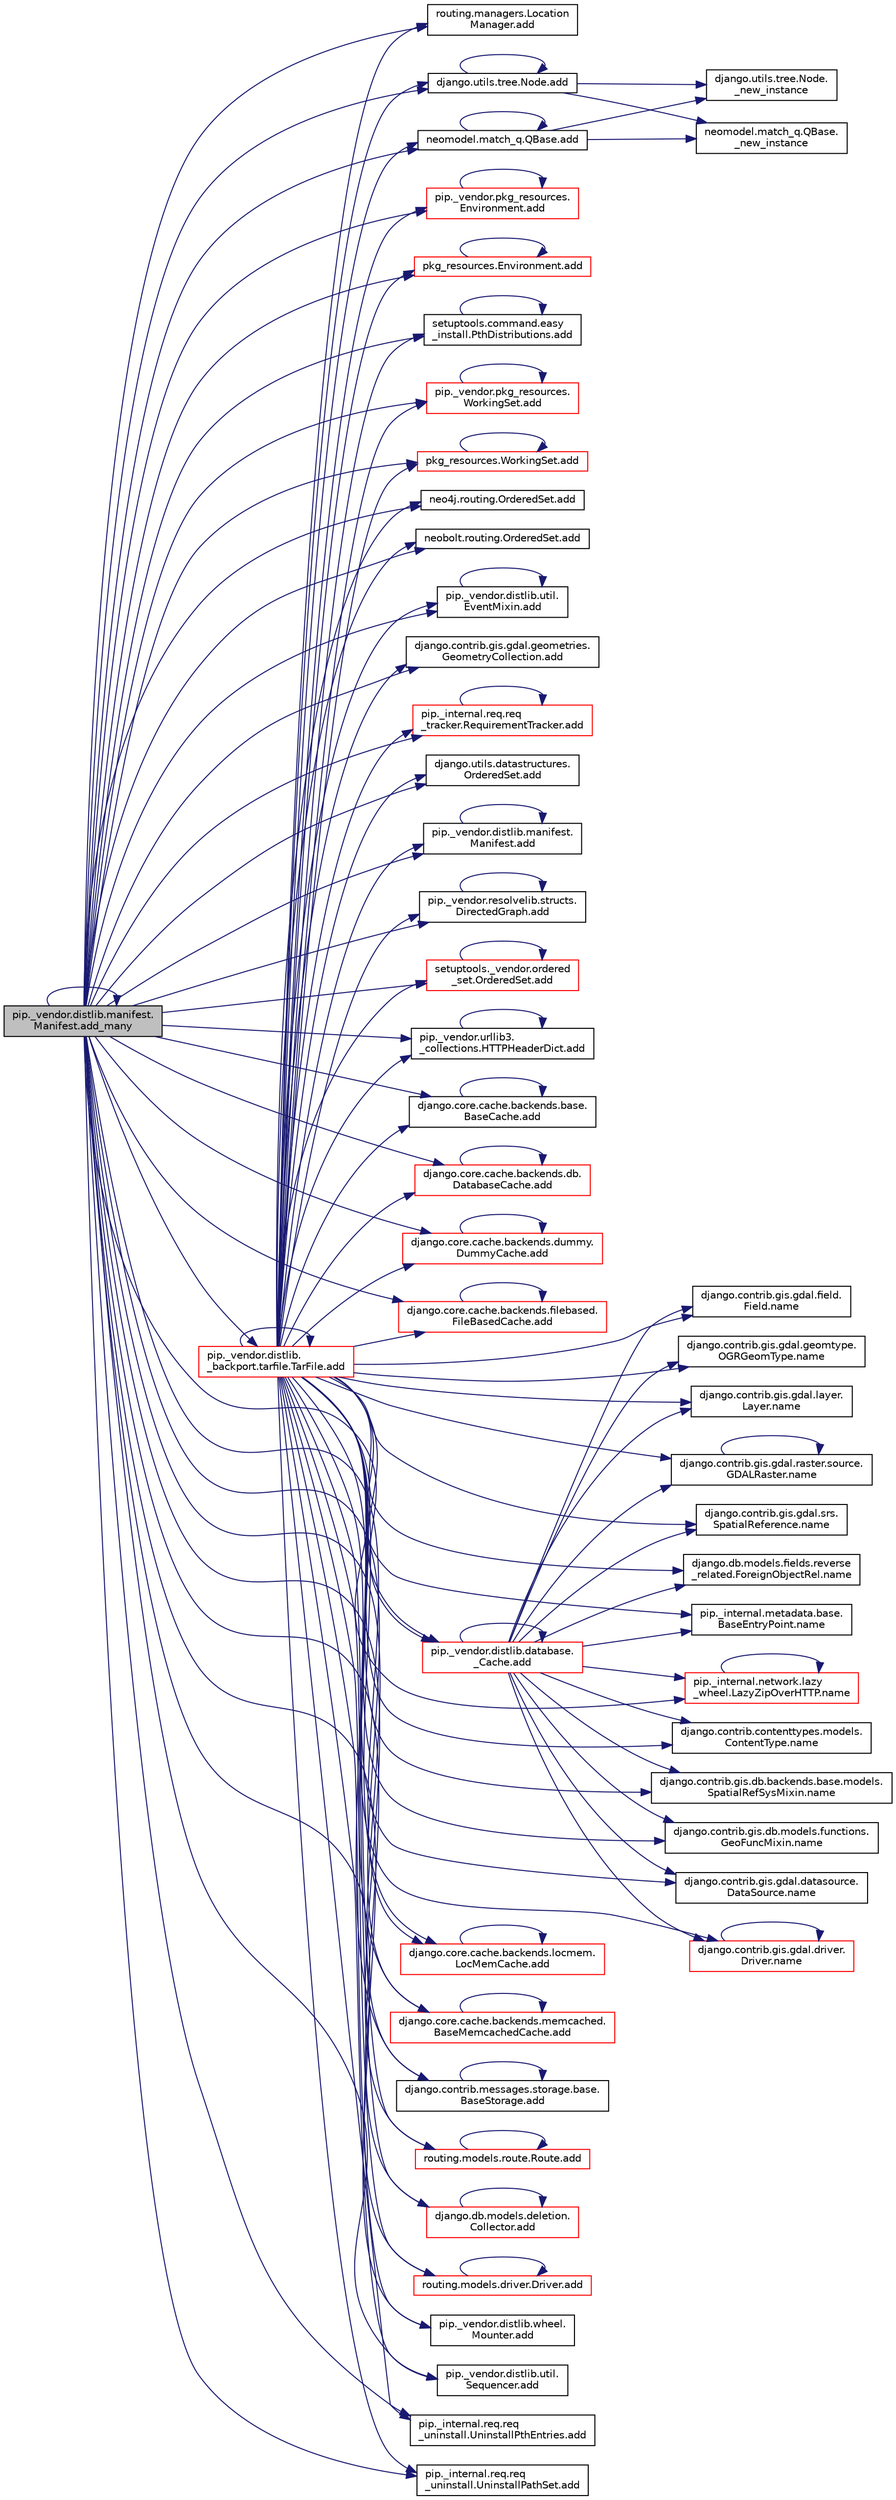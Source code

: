 digraph "pip._vendor.distlib.manifest.Manifest.add_many"
{
 // LATEX_PDF_SIZE
  edge [fontname="Helvetica",fontsize="10",labelfontname="Helvetica",labelfontsize="10"];
  node [fontname="Helvetica",fontsize="10",shape=record];
  rankdir="LR";
  Node1 [label="pip._vendor.distlib.manifest.\lManifest.add_many",height=0.2,width=0.4,color="black", fillcolor="grey75", style="filled", fontcolor="black",tooltip=" "];
  Node1 -> Node2 [color="midnightblue",fontsize="10",style="solid",fontname="Helvetica"];
  Node2 [label="routing.managers.Location\lManager.add",height=0.2,width=0.4,color="black", fillcolor="white", style="filled",URL="$d4/d05/classrouting_1_1managers_1_1_location_manager.html#a0e379ba61e042a6233a6a213622126f8",tooltip=" "];
  Node1 -> Node3 [color="midnightblue",fontsize="10",style="solid",fontname="Helvetica"];
  Node3 [label="django.utils.tree.Node.add",height=0.2,width=0.4,color="black", fillcolor="white", style="filled",URL="$d3/d76/classdjango_1_1utils_1_1tree_1_1_node.html#ae1010ad26ddf8dc21be829eacb2914c6",tooltip=" "];
  Node3 -> Node4 [color="midnightblue",fontsize="10",style="solid",fontname="Helvetica"];
  Node4 [label="django.utils.tree.Node.\l_new_instance",height=0.2,width=0.4,color="black", fillcolor="white", style="filled",URL="$d3/d76/classdjango_1_1utils_1_1tree_1_1_node.html#af9318002f1638abb9f8b261e31fcdd62",tooltip=" "];
  Node3 -> Node5 [color="midnightblue",fontsize="10",style="solid",fontname="Helvetica"];
  Node5 [label="neomodel.match_q.QBase.\l_new_instance",height=0.2,width=0.4,color="black", fillcolor="white", style="filled",URL="$de/dc8/classneomodel_1_1match__q_1_1_q_base.html#ae067de26e0883be1f6201b4c279631f6",tooltip=" "];
  Node3 -> Node3 [color="midnightblue",fontsize="10",style="solid",fontname="Helvetica"];
  Node1 -> Node6 [color="midnightblue",fontsize="10",style="solid",fontname="Helvetica"];
  Node6 [label="neomodel.match_q.QBase.add",height=0.2,width=0.4,color="black", fillcolor="white", style="filled",URL="$de/dc8/classneomodel_1_1match__q_1_1_q_base.html#ad73a352adfb8d3f824a02307054b89e6",tooltip=" "];
  Node6 -> Node4 [color="midnightblue",fontsize="10",style="solid",fontname="Helvetica"];
  Node6 -> Node5 [color="midnightblue",fontsize="10",style="solid",fontname="Helvetica"];
  Node6 -> Node6 [color="midnightblue",fontsize="10",style="solid",fontname="Helvetica"];
  Node1 -> Node7 [color="midnightblue",fontsize="10",style="solid",fontname="Helvetica"];
  Node7 [label="pip._vendor.distlib.database.\l_Cache.add",height=0.2,width=0.4,color="red", fillcolor="white", style="filled",URL="$d8/dcd/classpip_1_1__vendor_1_1distlib_1_1database_1_1___cache.html#a98296c2e1af8395fc035df3fdfc400fc",tooltip=" "];
  Node7 -> Node7 [color="midnightblue",fontsize="10",style="solid",fontname="Helvetica"];
  Node7 -> Node8 [color="midnightblue",fontsize="10",style="solid",fontname="Helvetica"];
  Node8 [label="django.contrib.contenttypes.models.\lContentType.name",height=0.2,width=0.4,color="black", fillcolor="white", style="filled",URL="$d6/d20/classdjango_1_1contrib_1_1contenttypes_1_1models_1_1_content_type.html#a1577e45d8940ca8ce7032df05c0920f1",tooltip=" "];
  Node7 -> Node9 [color="midnightblue",fontsize="10",style="solid",fontname="Helvetica"];
  Node9 [label="django.contrib.gis.db.backends.base.models.\lSpatialRefSysMixin.name",height=0.2,width=0.4,color="black", fillcolor="white", style="filled",URL="$d5/d73/classdjango_1_1contrib_1_1gis_1_1db_1_1backends_1_1base_1_1models_1_1_spatial_ref_sys_mixin.html#a502460564fa7a935d8bb5aea6cbce4b9",tooltip=" "];
  Node7 -> Node10 [color="midnightblue",fontsize="10",style="solid",fontname="Helvetica"];
  Node10 [label="django.contrib.gis.db.models.functions.\lGeoFuncMixin.name",height=0.2,width=0.4,color="black", fillcolor="white", style="filled",URL="$d4/d5c/classdjango_1_1contrib_1_1gis_1_1db_1_1models_1_1functions_1_1_geo_func_mixin.html#a9a6993ec9126211670ca7087359b8c6a",tooltip=" "];
  Node7 -> Node11 [color="midnightblue",fontsize="10",style="solid",fontname="Helvetica"];
  Node11 [label="django.contrib.gis.gdal.datasource.\lDataSource.name",height=0.2,width=0.4,color="black", fillcolor="white", style="filled",URL="$db/d7b/classdjango_1_1contrib_1_1gis_1_1gdal_1_1datasource_1_1_data_source.html#af2cbfd1f4ceeb82b6f7c29a705555d8e",tooltip=" "];
  Node7 -> Node12 [color="midnightblue",fontsize="10",style="solid",fontname="Helvetica"];
  Node12 [label="django.contrib.gis.gdal.driver.\lDriver.name",height=0.2,width=0.4,color="red", fillcolor="white", style="filled",URL="$d5/df2/classdjango_1_1contrib_1_1gis_1_1gdal_1_1driver_1_1_driver.html#ab25b5eea93459ca8e05dc329ef537f1b",tooltip=" "];
  Node12 -> Node12 [color="midnightblue",fontsize="10",style="solid",fontname="Helvetica"];
  Node7 -> Node14 [color="midnightblue",fontsize="10",style="solid",fontname="Helvetica"];
  Node14 [label="django.contrib.gis.gdal.field.\lField.name",height=0.2,width=0.4,color="black", fillcolor="white", style="filled",URL="$d8/d65/classdjango_1_1contrib_1_1gis_1_1gdal_1_1field_1_1_field.html#a52ccad95ad1a0fae1ef80beb9a6c838b",tooltip=" "];
  Node7 -> Node15 [color="midnightblue",fontsize="10",style="solid",fontname="Helvetica"];
  Node15 [label="django.contrib.gis.gdal.geomtype.\lOGRGeomType.name",height=0.2,width=0.4,color="black", fillcolor="white", style="filled",URL="$dc/d9c/classdjango_1_1contrib_1_1gis_1_1gdal_1_1geomtype_1_1_o_g_r_geom_type.html#a80a6f16d4e7014ca3adac92432f148b2",tooltip=" "];
  Node7 -> Node16 [color="midnightblue",fontsize="10",style="solid",fontname="Helvetica"];
  Node16 [label="django.contrib.gis.gdal.layer.\lLayer.name",height=0.2,width=0.4,color="black", fillcolor="white", style="filled",URL="$d9/d84/classdjango_1_1contrib_1_1gis_1_1gdal_1_1layer_1_1_layer.html#a64c4f09deeb5dd93a1f82a986e090581",tooltip=" "];
  Node7 -> Node17 [color="midnightblue",fontsize="10",style="solid",fontname="Helvetica"];
  Node17 [label="django.contrib.gis.gdal.raster.source.\lGDALRaster.name",height=0.2,width=0.4,color="black", fillcolor="white", style="filled",URL="$db/dff/classdjango_1_1contrib_1_1gis_1_1gdal_1_1raster_1_1source_1_1_g_d_a_l_raster.html#adc147e651b853c17a0d6abe3be9da7a9",tooltip=" "];
  Node17 -> Node17 [color="midnightblue",fontsize="10",style="solid",fontname="Helvetica"];
  Node7 -> Node18 [color="midnightblue",fontsize="10",style="solid",fontname="Helvetica"];
  Node18 [label="django.contrib.gis.gdal.srs.\lSpatialReference.name",height=0.2,width=0.4,color="black", fillcolor="white", style="filled",URL="$d7/dda/classdjango_1_1contrib_1_1gis_1_1gdal_1_1srs_1_1_spatial_reference.html#aba72b97da57e6f07b85d53ff618798e3",tooltip=" "];
  Node7 -> Node19 [color="midnightblue",fontsize="10",style="solid",fontname="Helvetica"];
  Node19 [label="django.db.models.fields.reverse\l_related.ForeignObjectRel.name",height=0.2,width=0.4,color="black", fillcolor="white", style="filled",URL="$d3/da4/classdjango_1_1db_1_1models_1_1fields_1_1reverse__related_1_1_foreign_object_rel.html#aacda3a6a71b37c6422fbc200f0b0225a",tooltip=" "];
  Node7 -> Node20 [color="midnightblue",fontsize="10",style="solid",fontname="Helvetica"];
  Node20 [label="pip._internal.metadata.base.\lBaseEntryPoint.name",height=0.2,width=0.4,color="black", fillcolor="white", style="filled",URL="$d1/d78/classpip_1_1__internal_1_1metadata_1_1base_1_1_base_entry_point.html#acd0c7299966258aeb0876da26520233d",tooltip=" "];
  Node7 -> Node21 [color="midnightblue",fontsize="10",style="solid",fontname="Helvetica"];
  Node21 [label="pip._internal.network.lazy\l_wheel.LazyZipOverHTTP.name",height=0.2,width=0.4,color="red", fillcolor="white", style="filled",URL="$df/d67/classpip_1_1__internal_1_1network_1_1lazy__wheel_1_1_lazy_zip_over_h_t_t_p.html#a59403bb703d375caa6c1dda7573257a1",tooltip=" "];
  Node21 -> Node21 [color="midnightblue",fontsize="10",style="solid",fontname="Helvetica"];
  Node1 -> Node114 [color="midnightblue",fontsize="10",style="solid",fontname="Helvetica"];
  Node114 [label="pip._vendor.pkg_resources.\lEnvironment.add",height=0.2,width=0.4,color="red", fillcolor="white", style="filled",URL="$de/d79/classpip_1_1__vendor_1_1pkg__resources_1_1_environment.html#a81284f46d9fa7b21a5f9a4e710fe80cf",tooltip=" "];
  Node114 -> Node114 [color="midnightblue",fontsize="10",style="solid",fontname="Helvetica"];
  Node1 -> Node120 [color="midnightblue",fontsize="10",style="solid",fontname="Helvetica"];
  Node120 [label="pkg_resources.Environment.add",height=0.2,width=0.4,color="red", fillcolor="white", style="filled",URL="$dd/d81/classpkg__resources_1_1_environment.html#a0ba8999abdb4cbc7a1965766560197fc",tooltip=" "];
  Node120 -> Node120 [color="midnightblue",fontsize="10",style="solid",fontname="Helvetica"];
  Node1 -> Node121 [color="midnightblue",fontsize="10",style="solid",fontname="Helvetica"];
  Node121 [label="setuptools.command.easy\l_install.PthDistributions.add",height=0.2,width=0.4,color="black", fillcolor="white", style="filled",URL="$d2/d49/classsetuptools_1_1command_1_1easy__install_1_1_pth_distributions.html#a9225a5df3c1a4af13a45aa4d92e83cbf",tooltip=" "];
  Node121 -> Node121 [color="midnightblue",fontsize="10",style="solid",fontname="Helvetica"];
  Node1 -> Node122 [color="midnightblue",fontsize="10",style="solid",fontname="Helvetica"];
  Node122 [label="pip._vendor.pkg_resources.\lWorkingSet.add",height=0.2,width=0.4,color="red", fillcolor="white", style="filled",URL="$da/d4f/classpip_1_1__vendor_1_1pkg__resources_1_1_working_set.html#a721315d2a4a0a3ead71bf8d1b83261ce",tooltip=" "];
  Node122 -> Node122 [color="midnightblue",fontsize="10",style="solid",fontname="Helvetica"];
  Node1 -> Node125 [color="midnightblue",fontsize="10",style="solid",fontname="Helvetica"];
  Node125 [label="pkg_resources.WorkingSet.add",height=0.2,width=0.4,color="red", fillcolor="white", style="filled",URL="$d5/d96/classpkg__resources_1_1_working_set.html#ab12bd19b39a01d6013544ab543401a16",tooltip=" "];
  Node125 -> Node125 [color="midnightblue",fontsize="10",style="solid",fontname="Helvetica"];
  Node1 -> Node126 [color="midnightblue",fontsize="10",style="solid",fontname="Helvetica"];
  Node126 [label="neo4j.routing.OrderedSet.add",height=0.2,width=0.4,color="black", fillcolor="white", style="filled",URL="$da/d21/classneo4j_1_1routing_1_1_ordered_set.html#afe936373bcfa8bfbc9393f93c2412ec3",tooltip=" "];
  Node1 -> Node127 [color="midnightblue",fontsize="10",style="solid",fontname="Helvetica"];
  Node127 [label="neobolt.routing.OrderedSet.add",height=0.2,width=0.4,color="black", fillcolor="white", style="filled",URL="$de/d18/classneobolt_1_1routing_1_1_ordered_set.html#aab9d20be2357ea7f0a95de4b0e0ee03f",tooltip=" "];
  Node1 -> Node128 [color="midnightblue",fontsize="10",style="solid",fontname="Helvetica"];
  Node128 [label="pip._vendor.distlib.util.\lEventMixin.add",height=0.2,width=0.4,color="black", fillcolor="white", style="filled",URL="$d8/d44/classpip_1_1__vendor_1_1distlib_1_1util_1_1_event_mixin.html#a59395574411aaf4383687b2d5b0b9acd",tooltip=" "];
  Node128 -> Node128 [color="midnightblue",fontsize="10",style="solid",fontname="Helvetica"];
  Node1 -> Node129 [color="midnightblue",fontsize="10",style="solid",fontname="Helvetica"];
  Node129 [label="django.contrib.gis.gdal.geometries.\lGeometryCollection.add",height=0.2,width=0.4,color="black", fillcolor="white", style="filled",URL="$d3/d4a/classdjango_1_1contrib_1_1gis_1_1gdal_1_1geometries_1_1_geometry_collection.html#a91315ad82c5f1b0bbbeff54452af8fc0",tooltip=" "];
  Node1 -> Node130 [color="midnightblue",fontsize="10",style="solid",fontname="Helvetica"];
  Node130 [label="pip._internal.req.req\l_tracker.RequirementTracker.add",height=0.2,width=0.4,color="red", fillcolor="white", style="filled",URL="$da/d8b/classpip_1_1__internal_1_1req_1_1req__tracker_1_1_requirement_tracker.html#a4df47a583509cf0796bfdb2f9f7eac50",tooltip=" "];
  Node130 -> Node130 [color="midnightblue",fontsize="10",style="solid",fontname="Helvetica"];
  Node1 -> Node132 [color="midnightblue",fontsize="10",style="solid",fontname="Helvetica"];
  Node132 [label="django.utils.datastructures.\lOrderedSet.add",height=0.2,width=0.4,color="black", fillcolor="white", style="filled",URL="$df/d5d/classdjango_1_1utils_1_1datastructures_1_1_ordered_set.html#a3ad74fccaf1a0e2c616fba79fa20151a",tooltip=" "];
  Node1 -> Node133 [color="midnightblue",fontsize="10",style="solid",fontname="Helvetica"];
  Node133 [label="pip._vendor.distlib.manifest.\lManifest.add",height=0.2,width=0.4,color="black", fillcolor="white", style="filled",URL="$d2/d05/classpip_1_1__vendor_1_1distlib_1_1manifest_1_1_manifest.html#adb54bd095e16a9e59e0e674bd4808dad",tooltip=" "];
  Node133 -> Node133 [color="midnightblue",fontsize="10",style="solid",fontname="Helvetica"];
  Node1 -> Node134 [color="midnightblue",fontsize="10",style="solid",fontname="Helvetica"];
  Node134 [label="pip._vendor.resolvelib.structs.\lDirectedGraph.add",height=0.2,width=0.4,color="black", fillcolor="white", style="filled",URL="$df/de0/classpip_1_1__vendor_1_1resolvelib_1_1structs_1_1_directed_graph.html#a265181f1e6893b0836a8f01b10ac3a62",tooltip=" "];
  Node134 -> Node134 [color="midnightblue",fontsize="10",style="solid",fontname="Helvetica"];
  Node1 -> Node135 [color="midnightblue",fontsize="10",style="solid",fontname="Helvetica"];
  Node135 [label="setuptools._vendor.ordered\l_set.OrderedSet.add",height=0.2,width=0.4,color="red", fillcolor="white", style="filled",URL="$d0/d40/classsetuptools_1_1__vendor_1_1ordered__set_1_1_ordered_set.html#af53bf94a4162a3a93f25d7ccbe8bb7a2",tooltip=" "];
  Node135 -> Node135 [color="midnightblue",fontsize="10",style="solid",fontname="Helvetica"];
  Node1 -> Node475 [color="midnightblue",fontsize="10",style="solid",fontname="Helvetica"];
  Node475 [label="pip._vendor.urllib3.\l_collections.HTTPHeaderDict.add",height=0.2,width=0.4,color="black", fillcolor="white", style="filled",URL="$d8/dc7/classpip_1_1__vendor_1_1urllib3_1_1__collections_1_1_h_t_t_p_header_dict.html#a935f3bc67583fcae60019eb5faa0bcb1",tooltip=" "];
  Node475 -> Node475 [color="midnightblue",fontsize="10",style="solid",fontname="Helvetica"];
  Node1 -> Node476 [color="midnightblue",fontsize="10",style="solid",fontname="Helvetica"];
  Node476 [label="django.core.cache.backends.base.\lBaseCache.add",height=0.2,width=0.4,color="black", fillcolor="white", style="filled",URL="$d0/d87/classdjango_1_1core_1_1cache_1_1backends_1_1base_1_1_base_cache.html#a679d245e061f2a0d85d12504c857b935",tooltip=" "];
  Node476 -> Node476 [color="midnightblue",fontsize="10",style="solid",fontname="Helvetica"];
  Node1 -> Node477 [color="midnightblue",fontsize="10",style="solid",fontname="Helvetica"];
  Node477 [label="django.core.cache.backends.db.\lDatabaseCache.add",height=0.2,width=0.4,color="red", fillcolor="white", style="filled",URL="$d7/dcb/classdjango_1_1core_1_1cache_1_1backends_1_1db_1_1_database_cache.html#ae245db38b54f728e450264e5701c6b52",tooltip=" "];
  Node477 -> Node477 [color="midnightblue",fontsize="10",style="solid",fontname="Helvetica"];
  Node1 -> Node478 [color="midnightblue",fontsize="10",style="solid",fontname="Helvetica"];
  Node478 [label="django.core.cache.backends.dummy.\lDummyCache.add",height=0.2,width=0.4,color="red", fillcolor="white", style="filled",URL="$d6/db9/classdjango_1_1core_1_1cache_1_1backends_1_1dummy_1_1_dummy_cache.html#a01b7633a8c2530f33d4bb79fed4425dd",tooltip=" "];
  Node478 -> Node478 [color="midnightblue",fontsize="10",style="solid",fontname="Helvetica"];
  Node1 -> Node479 [color="midnightblue",fontsize="10",style="solid",fontname="Helvetica"];
  Node479 [label="django.core.cache.backends.filebased.\lFileBasedCache.add",height=0.2,width=0.4,color="red", fillcolor="white", style="filled",URL="$df/d01/classdjango_1_1core_1_1cache_1_1backends_1_1filebased_1_1_file_based_cache.html#a7f0e943dd6ee88a23c32829de3cc0325",tooltip=" "];
  Node479 -> Node479 [color="midnightblue",fontsize="10",style="solid",fontname="Helvetica"];
  Node1 -> Node2790 [color="midnightblue",fontsize="10",style="solid",fontname="Helvetica"];
  Node2790 [label="django.core.cache.backends.locmem.\lLocMemCache.add",height=0.2,width=0.4,color="red", fillcolor="white", style="filled",URL="$de/d7d/classdjango_1_1core_1_1cache_1_1backends_1_1locmem_1_1_loc_mem_cache.html#ab05195df25c098785f41338732f157ec",tooltip=" "];
  Node2790 -> Node2790 [color="midnightblue",fontsize="10",style="solid",fontname="Helvetica"];
  Node1 -> Node2791 [color="midnightblue",fontsize="10",style="solid",fontname="Helvetica"];
  Node2791 [label="django.core.cache.backends.memcached.\lBaseMemcachedCache.add",height=0.2,width=0.4,color="red", fillcolor="white", style="filled",URL="$d3/d36/classdjango_1_1core_1_1cache_1_1backends_1_1memcached_1_1_base_memcached_cache.html#a90346e1cd24f09ee4cb5e97be36a2419",tooltip=" "];
  Node2791 -> Node2791 [color="midnightblue",fontsize="10",style="solid",fontname="Helvetica"];
  Node1 -> Node2792 [color="midnightblue",fontsize="10",style="solid",fontname="Helvetica"];
  Node2792 [label="django.contrib.messages.storage.base.\lBaseStorage.add",height=0.2,width=0.4,color="black", fillcolor="white", style="filled",URL="$dc/dc3/classdjango_1_1contrib_1_1messages_1_1storage_1_1base_1_1_base_storage.html#aa2e55d80cb65abddd84d34025f2cb417",tooltip=" "];
  Node2792 -> Node2792 [color="midnightblue",fontsize="10",style="solid",fontname="Helvetica"];
  Node1 -> Node2793 [color="midnightblue",fontsize="10",style="solid",fontname="Helvetica"];
  Node2793 [label="routing.models.route.Route.add",height=0.2,width=0.4,color="red", fillcolor="white", style="filled",URL="$db/dfb/classrouting_1_1models_1_1route_1_1_route.html#a97840f5aedec5f8e9b9695af213ed01c",tooltip=" "];
  Node2793 -> Node2793 [color="midnightblue",fontsize="10",style="solid",fontname="Helvetica"];
  Node1 -> Node2799 [color="midnightblue",fontsize="10",style="solid",fontname="Helvetica"];
  Node2799 [label="pip._vendor.distlib.\l_backport.tarfile.TarFile.add",height=0.2,width=0.4,color="red", fillcolor="white", style="filled",URL="$d7/d1d/classpip_1_1__vendor_1_1distlib_1_1__backport_1_1tarfile_1_1_tar_file.html#a79067a66314d66032cb43144c54355a2",tooltip=" "];
  Node2799 -> Node2 [color="midnightblue",fontsize="10",style="solid",fontname="Helvetica"];
  Node2799 -> Node3 [color="midnightblue",fontsize="10",style="solid",fontname="Helvetica"];
  Node2799 -> Node6 [color="midnightblue",fontsize="10",style="solid",fontname="Helvetica"];
  Node2799 -> Node7 [color="midnightblue",fontsize="10",style="solid",fontname="Helvetica"];
  Node2799 -> Node114 [color="midnightblue",fontsize="10",style="solid",fontname="Helvetica"];
  Node2799 -> Node120 [color="midnightblue",fontsize="10",style="solid",fontname="Helvetica"];
  Node2799 -> Node121 [color="midnightblue",fontsize="10",style="solid",fontname="Helvetica"];
  Node2799 -> Node122 [color="midnightblue",fontsize="10",style="solid",fontname="Helvetica"];
  Node2799 -> Node125 [color="midnightblue",fontsize="10",style="solid",fontname="Helvetica"];
  Node2799 -> Node126 [color="midnightblue",fontsize="10",style="solid",fontname="Helvetica"];
  Node2799 -> Node127 [color="midnightblue",fontsize="10",style="solid",fontname="Helvetica"];
  Node2799 -> Node128 [color="midnightblue",fontsize="10",style="solid",fontname="Helvetica"];
  Node2799 -> Node129 [color="midnightblue",fontsize="10",style="solid",fontname="Helvetica"];
  Node2799 -> Node130 [color="midnightblue",fontsize="10",style="solid",fontname="Helvetica"];
  Node2799 -> Node132 [color="midnightblue",fontsize="10",style="solid",fontname="Helvetica"];
  Node2799 -> Node133 [color="midnightblue",fontsize="10",style="solid",fontname="Helvetica"];
  Node2799 -> Node134 [color="midnightblue",fontsize="10",style="solid",fontname="Helvetica"];
  Node2799 -> Node135 [color="midnightblue",fontsize="10",style="solid",fontname="Helvetica"];
  Node2799 -> Node475 [color="midnightblue",fontsize="10",style="solid",fontname="Helvetica"];
  Node2799 -> Node476 [color="midnightblue",fontsize="10",style="solid",fontname="Helvetica"];
  Node2799 -> Node477 [color="midnightblue",fontsize="10",style="solid",fontname="Helvetica"];
  Node2799 -> Node478 [color="midnightblue",fontsize="10",style="solid",fontname="Helvetica"];
  Node2799 -> Node479 [color="midnightblue",fontsize="10",style="solid",fontname="Helvetica"];
  Node2799 -> Node2790 [color="midnightblue",fontsize="10",style="solid",fontname="Helvetica"];
  Node2799 -> Node2791 [color="midnightblue",fontsize="10",style="solid",fontname="Helvetica"];
  Node2799 -> Node2792 [color="midnightblue",fontsize="10",style="solid",fontname="Helvetica"];
  Node2799 -> Node2793 [color="midnightblue",fontsize="10",style="solid",fontname="Helvetica"];
  Node2799 -> Node2799 [color="midnightblue",fontsize="10",style="solid",fontname="Helvetica"];
  Node2799 -> Node2689 [color="midnightblue",fontsize="10",style="solid",fontname="Helvetica"];
  Node2689 [label="django.db.models.deletion.\lCollector.add",height=0.2,width=0.4,color="red", fillcolor="white", style="filled",URL="$d8/dc4/classdjango_1_1db_1_1models_1_1deletion_1_1_collector.html#a2e66eee1ed9ec529113eef52ba355012",tooltip=" "];
  Node2689 -> Node2689 [color="midnightblue",fontsize="10",style="solid",fontname="Helvetica"];
  Node2799 -> Node2801 [color="midnightblue",fontsize="10",style="solid",fontname="Helvetica"];
  Node2801 [label="routing.models.driver.Driver.add",height=0.2,width=0.4,color="red", fillcolor="white", style="filled",URL="$d7/d2c/classrouting_1_1models_1_1driver_1_1_driver.html#a0e48eeca99a80e35e50d37d403abf1aa",tooltip=" "];
  Node2801 -> Node2801 [color="midnightblue",fontsize="10",style="solid",fontname="Helvetica"];
  Node2799 -> Node3404 [color="midnightblue",fontsize="10",style="solid",fontname="Helvetica"];
  Node3404 [label="pip._vendor.distlib.wheel.\lMounter.add",height=0.2,width=0.4,color="black", fillcolor="white", style="filled",URL="$df/dac/classpip_1_1__vendor_1_1distlib_1_1wheel_1_1_mounter.html#ac9bb94a1cb0d08a857ec40c605a94b63",tooltip=" "];
  Node2799 -> Node3405 [color="midnightblue",fontsize="10",style="solid",fontname="Helvetica"];
  Node3405 [label="pip._vendor.distlib.util.\lSequencer.add",height=0.2,width=0.4,color="black", fillcolor="white", style="filled",URL="$d4/d7c/classpip_1_1__vendor_1_1distlib_1_1util_1_1_sequencer.html#a233a50f436076c741b223f7fe801f53e",tooltip=" "];
  Node2799 -> Node3406 [color="midnightblue",fontsize="10",style="solid",fontname="Helvetica"];
  Node3406 [label="pip._internal.req.req\l_uninstall.UninstallPthEntries.add",height=0.2,width=0.4,color="black", fillcolor="white", style="filled",URL="$d2/d2a/classpip_1_1__internal_1_1req_1_1req__uninstall_1_1_uninstall_pth_entries.html#a546056a6e92dc6cb8ce9606ec9f1b5a4",tooltip=" "];
  Node2799 -> Node3407 [color="midnightblue",fontsize="10",style="solid",fontname="Helvetica"];
  Node3407 [label="pip._internal.req.req\l_uninstall.UninstallPathSet.add",height=0.2,width=0.4,color="black", fillcolor="white", style="filled",URL="$d9/d6e/classpip_1_1__internal_1_1req_1_1req__uninstall_1_1_uninstall_path_set.html#ad34a919f45b9c89e6b0d59ec0d24ba4c",tooltip=" "];
  Node2799 -> Node8 [color="midnightblue",fontsize="10",style="solid",fontname="Helvetica"];
  Node2799 -> Node9 [color="midnightblue",fontsize="10",style="solid",fontname="Helvetica"];
  Node2799 -> Node10 [color="midnightblue",fontsize="10",style="solid",fontname="Helvetica"];
  Node2799 -> Node11 [color="midnightblue",fontsize="10",style="solid",fontname="Helvetica"];
  Node2799 -> Node12 [color="midnightblue",fontsize="10",style="solid",fontname="Helvetica"];
  Node2799 -> Node14 [color="midnightblue",fontsize="10",style="solid",fontname="Helvetica"];
  Node2799 -> Node15 [color="midnightblue",fontsize="10",style="solid",fontname="Helvetica"];
  Node2799 -> Node16 [color="midnightblue",fontsize="10",style="solid",fontname="Helvetica"];
  Node2799 -> Node17 [color="midnightblue",fontsize="10",style="solid",fontname="Helvetica"];
  Node2799 -> Node18 [color="midnightblue",fontsize="10",style="solid",fontname="Helvetica"];
  Node2799 -> Node19 [color="midnightblue",fontsize="10",style="solid",fontname="Helvetica"];
  Node2799 -> Node20 [color="midnightblue",fontsize="10",style="solid",fontname="Helvetica"];
  Node2799 -> Node21 [color="midnightblue",fontsize="10",style="solid",fontname="Helvetica"];
  Node1 -> Node2689 [color="midnightblue",fontsize="10",style="solid",fontname="Helvetica"];
  Node1 -> Node2801 [color="midnightblue",fontsize="10",style="solid",fontname="Helvetica"];
  Node1 -> Node3404 [color="midnightblue",fontsize="10",style="solid",fontname="Helvetica"];
  Node1 -> Node3405 [color="midnightblue",fontsize="10",style="solid",fontname="Helvetica"];
  Node1 -> Node3406 [color="midnightblue",fontsize="10",style="solid",fontname="Helvetica"];
  Node1 -> Node3407 [color="midnightblue",fontsize="10",style="solid",fontname="Helvetica"];
  Node1 -> Node1 [color="midnightblue",fontsize="10",style="solid",fontname="Helvetica"];
}
